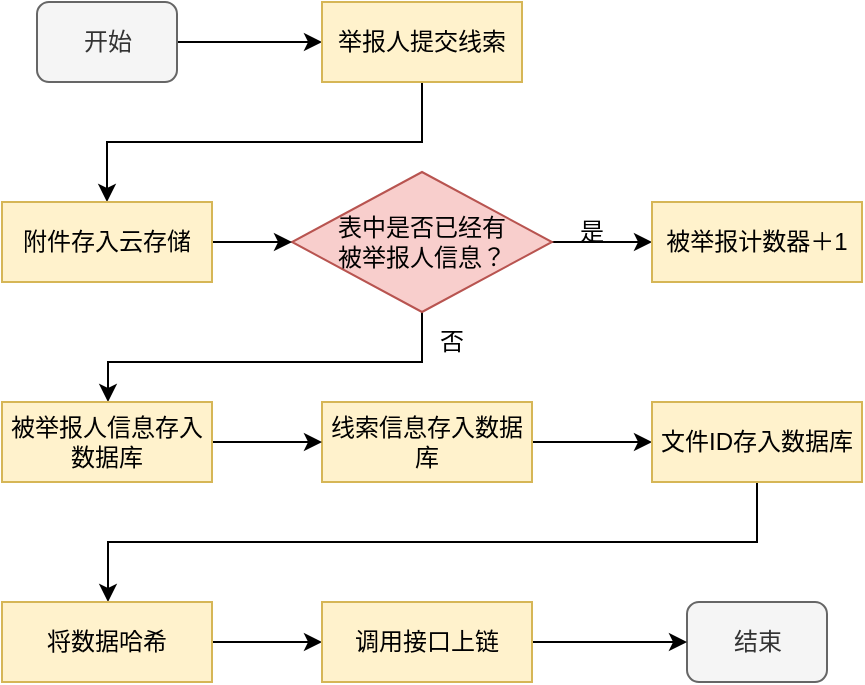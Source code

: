 <mxfile version="18.1.3" type="github">
  <diagram id="qEYKWJYB6lUPqcc3MonS" name="Page-1">
    <mxGraphModel dx="1038" dy="547" grid="1" gridSize="10" guides="1" tooltips="1" connect="1" arrows="1" fold="1" page="1" pageScale="1" pageWidth="827" pageHeight="1169" math="0" shadow="0">
      <root>
        <mxCell id="0" />
        <mxCell id="1" parent="0" />
        <mxCell id="1FDm_MmRjg4e-9KDtzbT-15" value="" style="edgeStyle=orthogonalEdgeStyle;rounded=0;orthogonalLoop=1;jettySize=auto;html=1;" edge="1" parent="1" source="1FDm_MmRjg4e-9KDtzbT-1" target="1FDm_MmRjg4e-9KDtzbT-3">
          <mxGeometry relative="1" as="geometry" />
        </mxCell>
        <mxCell id="1FDm_MmRjg4e-9KDtzbT-1" value="开始" style="rounded=1;whiteSpace=wrap;html=1;fillColor=#f5f5f5;fontColor=#333333;strokeColor=#666666;" vertex="1" parent="1">
          <mxGeometry x="142.5" y="140" width="70" height="40" as="geometry" />
        </mxCell>
        <mxCell id="1FDm_MmRjg4e-9KDtzbT-2" value="结束" style="rounded=1;whiteSpace=wrap;html=1;fillColor=#f5f5f5;fontColor=#333333;strokeColor=#666666;" vertex="1" parent="1">
          <mxGeometry x="467.5" y="440" width="70" height="40" as="geometry" />
        </mxCell>
        <mxCell id="1FDm_MmRjg4e-9KDtzbT-18" style="edgeStyle=orthogonalEdgeStyle;rounded=0;orthogonalLoop=1;jettySize=auto;html=1;exitX=0.5;exitY=1;exitDx=0;exitDy=0;entryX=0.5;entryY=0;entryDx=0;entryDy=0;" edge="1" parent="1" source="1FDm_MmRjg4e-9KDtzbT-3" target="1FDm_MmRjg4e-9KDtzbT-10">
          <mxGeometry relative="1" as="geometry" />
        </mxCell>
        <mxCell id="1FDm_MmRjg4e-9KDtzbT-3" value="举报人提交线索" style="rounded=0;whiteSpace=wrap;html=1;fillColor=#fff2cc;strokeColor=#d6b656;" vertex="1" parent="1">
          <mxGeometry x="285" y="140" width="100" height="40" as="geometry" />
        </mxCell>
        <mxCell id="1FDm_MmRjg4e-9KDtzbT-20" value="" style="edgeStyle=orthogonalEdgeStyle;rounded=0;orthogonalLoop=1;jettySize=auto;html=1;" edge="1" parent="1" source="1FDm_MmRjg4e-9KDtzbT-5" target="1FDm_MmRjg4e-9KDtzbT-8">
          <mxGeometry relative="1" as="geometry" />
        </mxCell>
        <mxCell id="1FDm_MmRjg4e-9KDtzbT-21" value="" style="edgeStyle=orthogonalEdgeStyle;rounded=0;orthogonalLoop=1;jettySize=auto;html=1;" edge="1" parent="1" source="1FDm_MmRjg4e-9KDtzbT-5" target="1FDm_MmRjg4e-9KDtzbT-11">
          <mxGeometry relative="1" as="geometry">
            <Array as="points">
              <mxPoint x="335" y="320" />
              <mxPoint x="178" y="320" />
            </Array>
          </mxGeometry>
        </mxCell>
        <mxCell id="1FDm_MmRjg4e-9KDtzbT-5" value="表中是否已经有&lt;br&gt;被举报人信息？" style="rhombus;whiteSpace=wrap;html=1;fillColor=#f8cecc;strokeColor=#b85450;" vertex="1" parent="1">
          <mxGeometry x="270" y="225" width="130" height="70" as="geometry" />
        </mxCell>
        <mxCell id="1FDm_MmRjg4e-9KDtzbT-8" value="被举报计数器＋1" style="rounded=0;whiteSpace=wrap;html=1;fillColor=#fff2cc;strokeColor=#d6b656;" vertex="1" parent="1">
          <mxGeometry x="450" y="240" width="105" height="40" as="geometry" />
        </mxCell>
        <mxCell id="1FDm_MmRjg4e-9KDtzbT-32" value="" style="edgeStyle=orthogonalEdgeStyle;rounded=0;orthogonalLoop=1;jettySize=auto;html=1;" edge="1" parent="1" source="1FDm_MmRjg4e-9KDtzbT-9" target="1FDm_MmRjg4e-9KDtzbT-13">
          <mxGeometry relative="1" as="geometry" />
        </mxCell>
        <mxCell id="1FDm_MmRjg4e-9KDtzbT-9" value="线索信息存入数据库" style="rounded=0;whiteSpace=wrap;html=1;fillColor=#fff2cc;strokeColor=#d6b656;" vertex="1" parent="1">
          <mxGeometry x="285" y="340" width="105" height="40" as="geometry" />
        </mxCell>
        <mxCell id="1FDm_MmRjg4e-9KDtzbT-19" value="" style="edgeStyle=orthogonalEdgeStyle;rounded=0;orthogonalLoop=1;jettySize=auto;html=1;" edge="1" parent="1" source="1FDm_MmRjg4e-9KDtzbT-10" target="1FDm_MmRjg4e-9KDtzbT-5">
          <mxGeometry relative="1" as="geometry">
            <Array as="points">
              <mxPoint x="260" y="260" />
              <mxPoint x="260" y="260" />
            </Array>
          </mxGeometry>
        </mxCell>
        <mxCell id="1FDm_MmRjg4e-9KDtzbT-10" value="附件存入云存储" style="rounded=0;whiteSpace=wrap;html=1;fillColor=#fff2cc;strokeColor=#d6b656;" vertex="1" parent="1">
          <mxGeometry x="125" y="240" width="105" height="40" as="geometry" />
        </mxCell>
        <mxCell id="1FDm_MmRjg4e-9KDtzbT-31" style="edgeStyle=orthogonalEdgeStyle;rounded=0;orthogonalLoop=1;jettySize=auto;html=1;entryX=0;entryY=0.5;entryDx=0;entryDy=0;" edge="1" parent="1" source="1FDm_MmRjg4e-9KDtzbT-11" target="1FDm_MmRjg4e-9KDtzbT-9">
          <mxGeometry relative="1" as="geometry" />
        </mxCell>
        <mxCell id="1FDm_MmRjg4e-9KDtzbT-11" value="被举报人信息存入数据库" style="rounded=0;whiteSpace=wrap;html=1;fillColor=#fff2cc;strokeColor=#d6b656;" vertex="1" parent="1">
          <mxGeometry x="125" y="340" width="105" height="40" as="geometry" />
        </mxCell>
        <mxCell id="1FDm_MmRjg4e-9KDtzbT-33" style="edgeStyle=orthogonalEdgeStyle;rounded=0;orthogonalLoop=1;jettySize=auto;html=1;" edge="1" parent="1" source="1FDm_MmRjg4e-9KDtzbT-13" target="1FDm_MmRjg4e-9KDtzbT-28">
          <mxGeometry relative="1" as="geometry">
            <Array as="points">
              <mxPoint x="503" y="410" />
              <mxPoint x="178" y="410" />
            </Array>
          </mxGeometry>
        </mxCell>
        <mxCell id="1FDm_MmRjg4e-9KDtzbT-13" value="文件ID存入数据库" style="rounded=0;whiteSpace=wrap;html=1;fillColor=#fff2cc;strokeColor=#d6b656;" vertex="1" parent="1">
          <mxGeometry x="450" y="340" width="105" height="40" as="geometry" />
        </mxCell>
        <mxCell id="1FDm_MmRjg4e-9KDtzbT-25" value="是" style="text;html=1;strokeColor=none;fillColor=none;align=center;verticalAlign=middle;whiteSpace=wrap;rounded=0;" vertex="1" parent="1">
          <mxGeometry x="390" y="240" width="60" height="30" as="geometry" />
        </mxCell>
        <mxCell id="1FDm_MmRjg4e-9KDtzbT-26" value="否" style="text;html=1;strokeColor=none;fillColor=none;align=center;verticalAlign=middle;whiteSpace=wrap;rounded=0;" vertex="1" parent="1">
          <mxGeometry x="330" y="295" width="40" height="30" as="geometry" />
        </mxCell>
        <mxCell id="1FDm_MmRjg4e-9KDtzbT-34" value="" style="edgeStyle=orthogonalEdgeStyle;rounded=0;orthogonalLoop=1;jettySize=auto;html=1;" edge="1" parent="1" source="1FDm_MmRjg4e-9KDtzbT-28" target="1FDm_MmRjg4e-9KDtzbT-29">
          <mxGeometry relative="1" as="geometry" />
        </mxCell>
        <mxCell id="1FDm_MmRjg4e-9KDtzbT-28" value="将数据哈希" style="rounded=0;whiteSpace=wrap;html=1;fillColor=#fff2cc;strokeColor=#d6b656;" vertex="1" parent="1">
          <mxGeometry x="125" y="440" width="105" height="40" as="geometry" />
        </mxCell>
        <mxCell id="1FDm_MmRjg4e-9KDtzbT-35" value="" style="edgeStyle=orthogonalEdgeStyle;rounded=0;orthogonalLoop=1;jettySize=auto;html=1;" edge="1" parent="1" source="1FDm_MmRjg4e-9KDtzbT-29" target="1FDm_MmRjg4e-9KDtzbT-2">
          <mxGeometry relative="1" as="geometry" />
        </mxCell>
        <mxCell id="1FDm_MmRjg4e-9KDtzbT-29" value="调用接口上链" style="rounded=0;whiteSpace=wrap;html=1;fillColor=#fff2cc;strokeColor=#d6b656;" vertex="1" parent="1">
          <mxGeometry x="285" y="440" width="105" height="40" as="geometry" />
        </mxCell>
      </root>
    </mxGraphModel>
  </diagram>
</mxfile>
